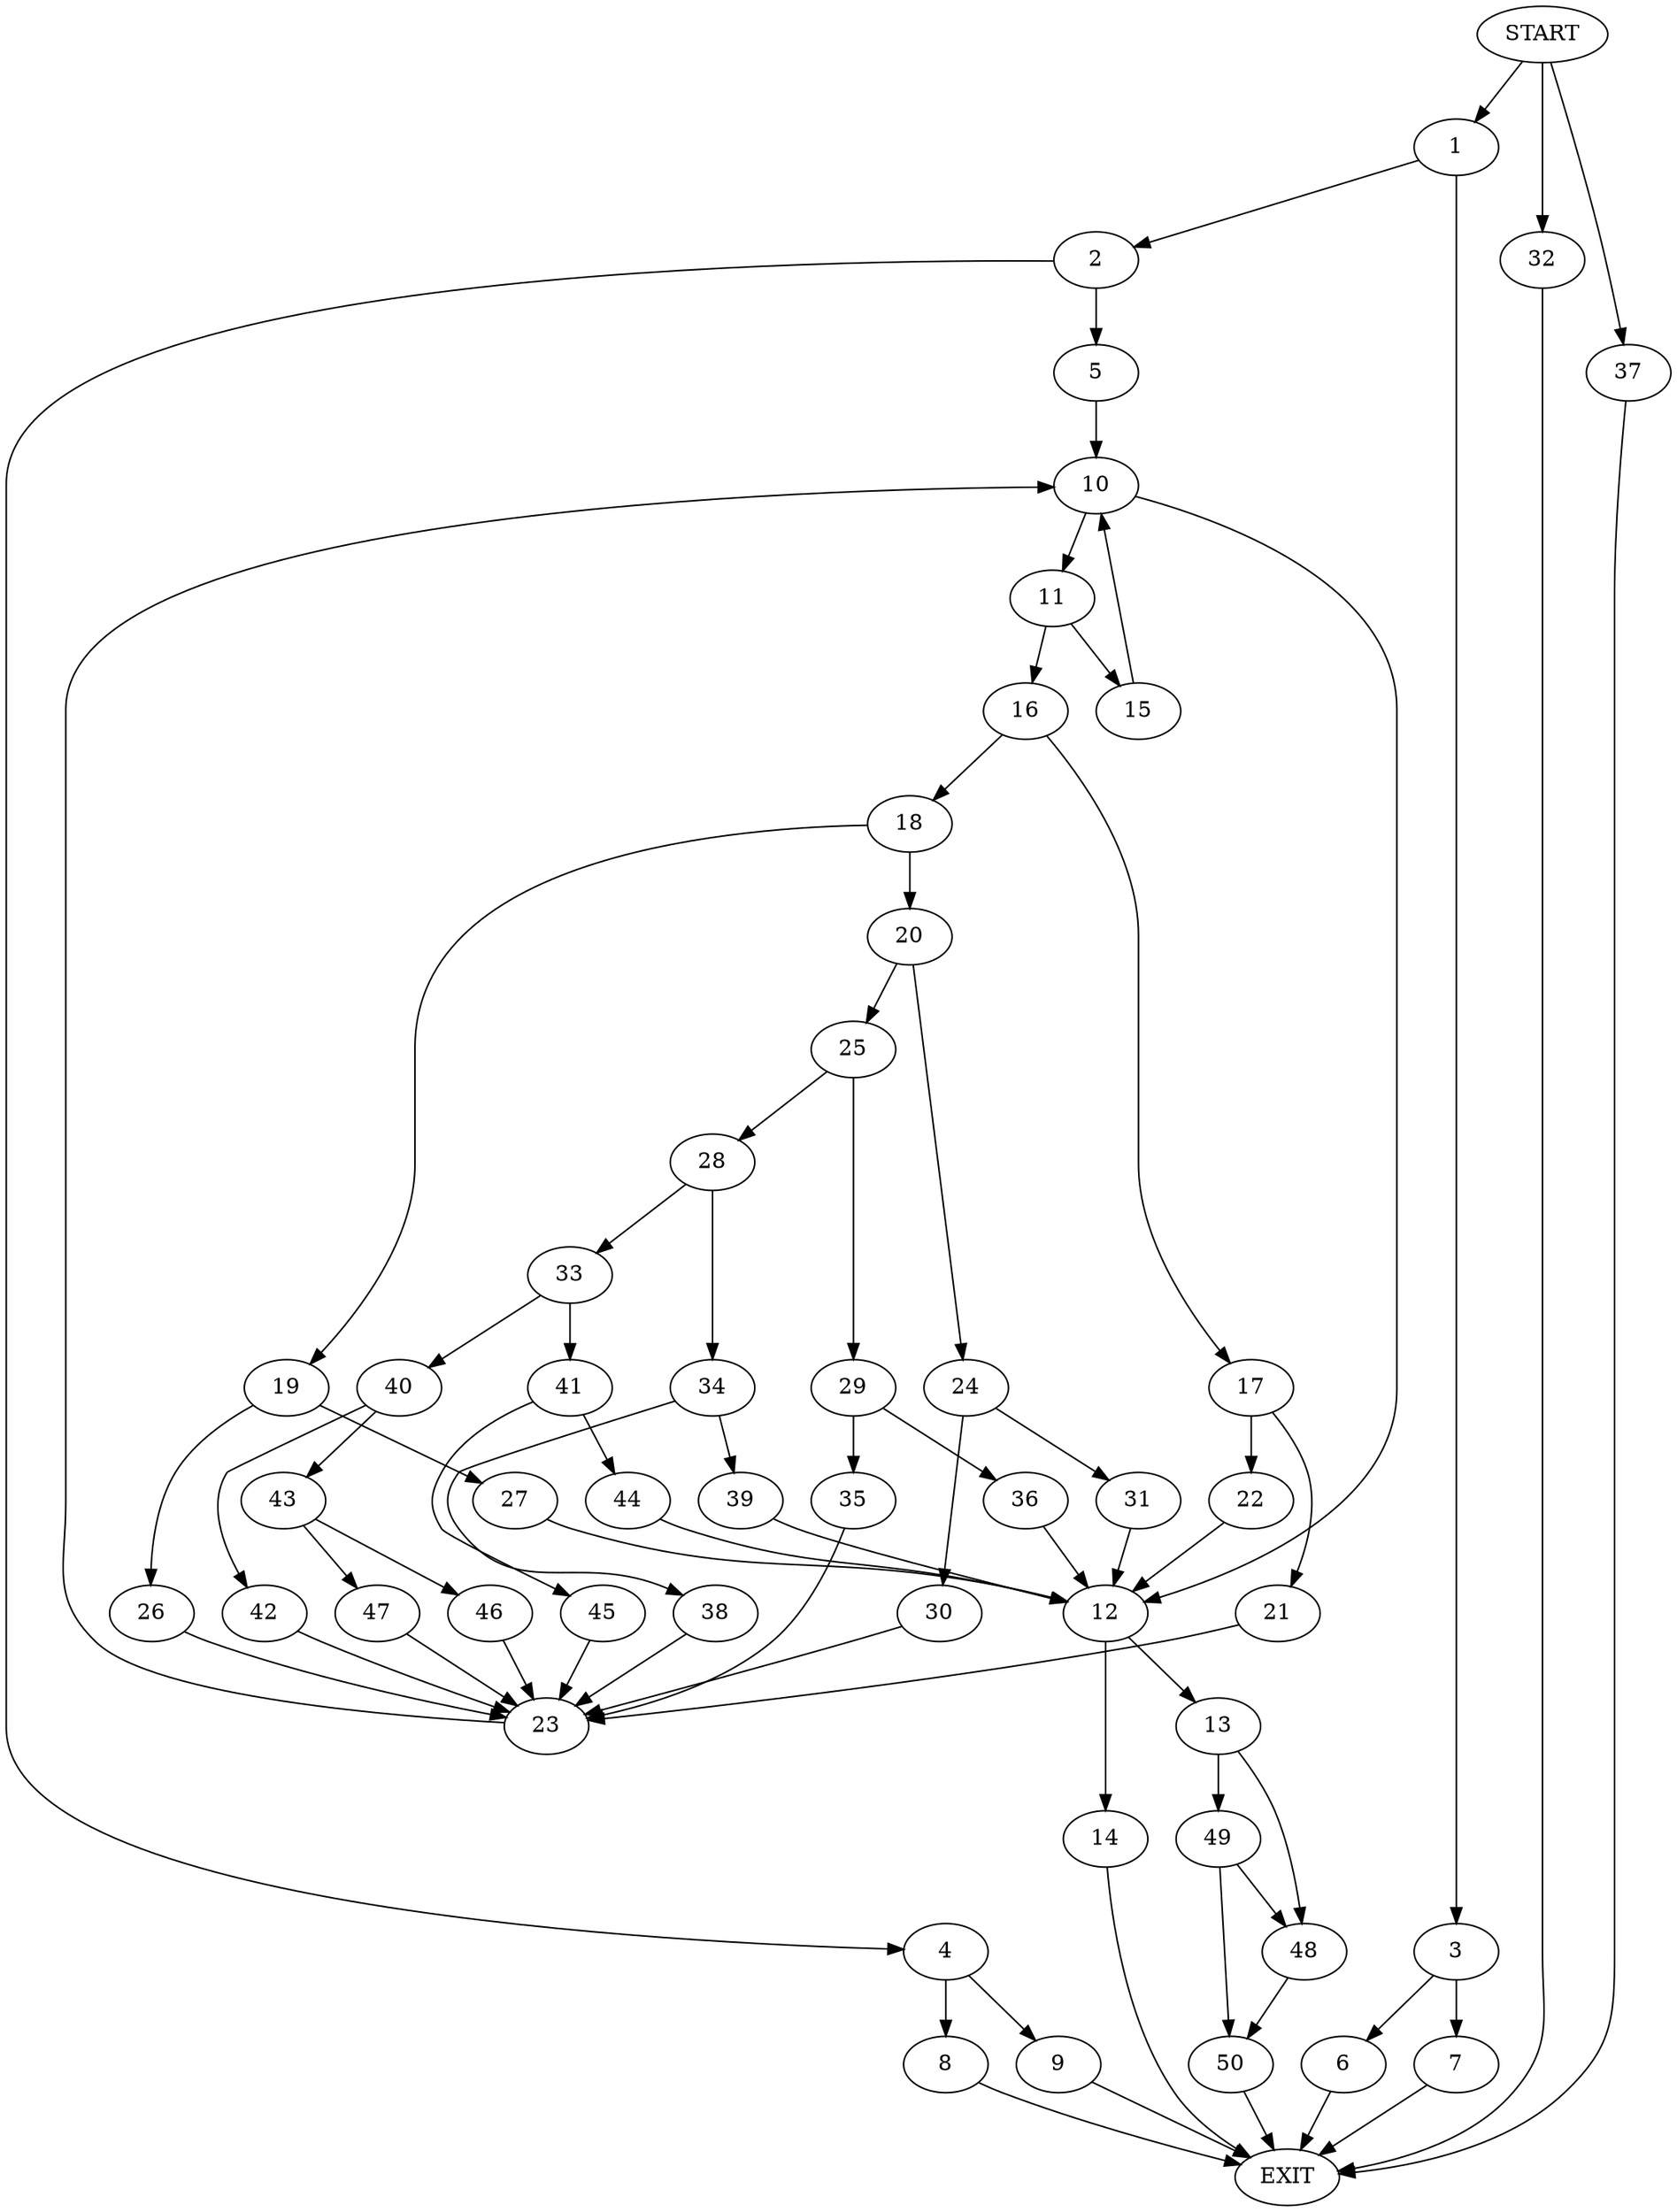 digraph {
0 [label="START"]
51 [label="EXIT"]
0 -> 1
1 -> 2
1 -> 3
2 -> 4
2 -> 5
3 -> 6
3 -> 7
7 -> 51
6 -> 51
4 -> 8
4 -> 9
5 -> 10
9 -> 51
8 -> 51
10 -> 11
10 -> 12
12 -> 13
12 -> 14
11 -> 15
11 -> 16
15 -> 10
16 -> 17
16 -> 18
18 -> 19
18 -> 20
17 -> 21
17 -> 22
22 -> 12
21 -> 23
23 -> 10
20 -> 24
20 -> 25
19 -> 26
19 -> 27
27 -> 12
26 -> 23
25 -> 28
25 -> 29
24 -> 30
24 -> 31
30 -> 23
31 -> 12
0 -> 32
32 -> 51
28 -> 33
28 -> 34
29 -> 35
29 -> 36
36 -> 12
35 -> 23
0 -> 37
37 -> 51
34 -> 38
34 -> 39
33 -> 40
33 -> 41
39 -> 12
38 -> 23
40 -> 42
40 -> 43
41 -> 44
41 -> 45
44 -> 12
45 -> 23
42 -> 23
43 -> 46
43 -> 47
47 -> 23
46 -> 23
13 -> 48
13 -> 49
14 -> 51
49 -> 50
49 -> 48
48 -> 50
50 -> 51
}
